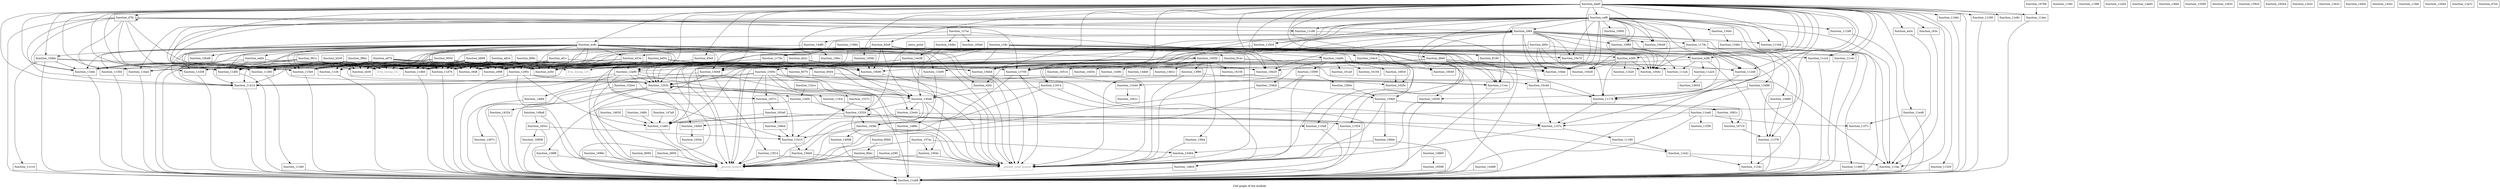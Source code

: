 digraph "Call graph of the module." {
  label="Call graph of the module.";
  node [shape=record];

  Node_function_10bb4 [label="{function_10bb4}"];
  Node_function_10bd8 [label="{function_10bd8}"];
  Node_function_114ec [label="{function_114ec}"];
  Node_function_10c44 [label="{function_10c44}"];
  Node_function_10d80 [label="{function_10d80}"];
  Node_function_10ddc [label="{function_10ddc}"];
  Node_function_11520 [label="{function_11520}"];
  Node_function_10e70 [label="{function_10e70}"];
  Node_function_10f00 [label="{function_10f00}"];
  Node_function_11304 [label="{function_11304}"];
  Node_function_11b6c [label="{function_11b6c}"];
  Node_function_11554 [label="{function_11554}"];
  Node_function_dad0 [label="{function_dad0}"];
  Node_function_e280 [label="{function_e280}"];
  Node_function_11344 [label="{function_11344}"];
  Node_function_1044c [label="{function_1044c}"];
  Node_function_11260 [label="{function_11260}"];
  Node_function_115a8 [label="{function_115a8}"];
  Node_function_115e0 [label="{function_115e0}"];
  Node_function_10f80 [label="{function_10f80}"];
  Node_function_11614 [label="{function_11614}"];
  Node_function_11ba4 [label="{function_11ba4}"];
  Node_function_11378 [label="{function_11378}"];
  Node_function_116fc [label="{function_116fc}"];
  Node_function_e29c [label="{function_e29c}"];
  Node_function_e2f8 [label="{function_e2f8}"];
  Node_function_e360 [label="{function_e360}"];
  Node_function_1107c [label="{function_1107c}"];
  Node_function_1170c [label="{function_1170c}"];
  Node_function_113ac [label="{function_113ac}"];
  Node_function_11bdc [label="{function_11bdc}"];
  Node_function_113e0 [label="{function_113e0}"];
  Node_function_11c14 [label="{function_11c14}"];
  Node_function_11414 [label="{function_11414}"];
  Node_function_117dc [label="{function_117dc}"];
  Node_function_e430 [label="{function_e430}"];
  Node_function_11178 [label="{function_11178}"];
  Node_function_e50c [label="{function_e50c}"];
  Node_function_104ec [label="{function_104ec}"];
  Node_function_11884 [label="{function_11884}"];
  Node_function_11190 [label="{function_11190}"];
  Node_function_11920 [label="{function_11920}"];
  Node_function_119f8 [label="{function_119f8}"];
  Node_function_e534 [label="{function_e534}"];
  Node_function_ea3c [label="{function_ea3c}"];
  Node_function_11c90 [label="{function_11c90}"];
  Node_function_1058c [label="{function_1058c}"];
  Node_function_11290 [label="{function_11290}"];
  Node_function_11a08 [label="{function_11a08}"];
  Node_function_111a4 [label="{function_111a4}"];
  Node_function_11a24 [label="{function_11a24}"];
  Node_function_ea64 [label="{function_ea64}"];
  Node_function_111b8 [label="{function_111b8}"];
  Node_function_eb2c [label="{function_eb2c}"];
  Node_function_11480 [label="{function_11480}"];
  Node_function_10b20 [label="{function_10b20}"];
  Node_function_11a54 [label="{function_11a54}"];
  Node_function_112d0 [label="{function_112d0}"];
  Node_function_11a60 [label="{function_11a60}"];
  Node_function_11b00 [label="{function_11b00}"];
  Node_function_ec8c [label="{function_ec8c}"];
  Node_function_111ec [label="{function_111ec}"];
  Node_function_10428 [label="{function_10428}"];
  Node_function_10b48 [label="{function_10b48}"];
  Node_function_11cfc [label="{function_11cfc}"];
  Node_function_11b10 [label="{function_11b10}"];
  Node_function_1124c [label="{function_1124c}"];
  Node_function_11cc4 [label="{function_11cc4}"];
  Node_function_10b90 [label="{function_10b90}"];
  Node_function_11b20 [label="{function_11b20}"];
  Node_function_11b44 [label="{function_11b44}"];
  Node_function_14860 [label="{function_14860}"];
  Node_function_1488c [label="{function_1488c}"];
  Node_function_148c0 [label="{function_148c0}"];
  Node_function_148f4 [label="{function_148f4}"];
  Node_function_14934 [label="{function_14934}"];
  Node_function_14948 [label="{function_14948}"];
  Node_function_1497c [label="{function_1497c}"];
  Node_function_149a8 [label="{function_149a8}"];
  Node_function_14a84 [label="{function_14a84}"];
  Node_function_14a94 [label="{function_14a94}"];
  Node_function_14dbc [label="{function_14dbc}"];
  Node_function_14df0 [label="{function_14df0}"];
  Node_function_14e38 [label="{function_14e38}"];
  Node_function_14fd0 [label="{function_14fd0}"];
  Node_function_14fec [label="{function_14fec}"];
  Node_function_1500c [label="{function_1500c}"];
  Node_function_152e4 [label="{function_152e4}"];
  Node_function_1537c [label="{function_1537c}"];
  Node_function_15484 [label="{function_15484}"];
  Node_function_154b4 [label="{function_154b4}"];
  Node_function_15580 [label="{function_15580}"];
  Node_function_15590 [label="{function_15590}"];
  Node_function_1563c [label="{function_1563c}"];
  Node_function_1564c [label="{function_1564c}"];
  Node_function_157ac [label="{function_157ac}"];
  Node_function_159c0 [label="{function_159c0}"];
  Node_function_159e0 [label="{function_159e0}"];
  Node_function_15b0c [label="{function_15b0c}"];
  Node_function_15bb0 [label="{function_15bb0}"];
  Node_function_16040 [label="{function_16040}"];
  Node_function_160a0 [label="{function_160a0}"];
  Node_function_160c0 [label="{function_160c0}"];
  Node_function_16104 [label="{function_16104}"];
  Node_function_16150 [label="{function_16150}"];
  Node_function_161a0 [label="{function_161a0}"];
  Node_function_1628c [label="{function_1628c}"];
  Node_function_1637c [label="{function_1637c}"];
  Node_function_163a0 [label="{function_163a0}"];
  Node_function_1641c [label="{function_1641c}"];
  Node_function_16514 [label="{function_16514}"];
  Node_function_16544 [label="{function_16544}"];
  Node_function_1654c [label="{function_1654c}"];
  Node_function_16598 [label="{function_16598}"];
  Node_function_165cc [label="{function_165cc}"];
  Node_function_16710 [label="{function_16710}"];
  Node_function_16768 [label="{function_16768}"];
  Node_function_1681c [label="{function_1681c}"];
  Node_function_1684c [label="{function_1684c}"];
  Node_function_168e4 [label="{function_168e4}"];
  Node_function_16908 [label="{function_16908}"];
  Node_function_1696c [label="{function_1696c}"];
  Node_llvm_bswap_i32 [color="gray50", fontcolor="gray50", label="{llvm_bswap_i32}"];
  Node_llvm_bswap_i16 [color="gray50", fontcolor="gray50", label="{llvm_bswap_i16}"];
  Node_function_12a90 [label="{function_12a90}"];
  Node_function_12e2c [label="{function_12e2c}"];
  Node_function_12e44 [label="{function_12e44}"];
  Node_function_12ef4 [label="{function_12ef4}"];
  Node_function_130a8 [label="{function_130a8}"];
  Node_function_132cc [label="{function_132cc}"];
  Node_function_13324 [label="{function_13324}"];
  Node_function_1343c [label="{function_1343c}"];
  Node_function_13488 [label="{function_13488}"];
  Node_function_13648 [label="{function_13648}"];
  Node_function_13700 [label="{function_13700}"];
  Node_function_137ac [label="{function_137ac}"];
  Node_function_138f8 [label="{function_138f8}"];
  Node_function_13f14 [label="{function_13f14}"];
  Node_function_13f90 [label="{function_13f90}"];
  Node_function_13fe4 [label="{function_13fe4}"];
  Node_function_14050 [label="{function_14050}"];
  Node_function_14324 [label="{function_14324}"];
  Node_function_1438c [label="{function_1438c}"];
  Node_function_1440c [label="{function_1440c}"];
  Node_function_1442c [label="{function_1442c}"];
  Node_function_14454 [label="{function_14454}"];
  Node_function_14468 [label="{function_14468}"];
  Node_function_1449c [label="{function_1449c}"];
  Node_function_144b0 [label="{function_144b0}"];
  Node_function_144c4 [label="{function_144c4}"];
  Node_function_14558 [label="{function_14558}"];
  Node_function_145b0 [label="{function_145b0}"];
  Node_function_1461c [label="{function_1461c}"];
  Node_function_14630 [label="{function_14630}"];
  Node_function_146fc [label="{function_146fc}"];
  Node_function_147a8 [label="{function_147a8}"];
  Node_function_1344c [label="{function_1344c}"];
  Node_function_1346c [label="{function_1346c}"];
  Node_function_11d38 [label="{function_11d38}"];
  Node_function_11d70 [label="{function_11d70}"];
  Node_function_11db0 [label="{function_11db0}"];
  Node_function_11df4 [label="{function_11df4}"];
  Node_function_11e2c [label="{function_11e2c}"];
  Node_function_11e48 [label="{function_11e48}"];
  Node_function_11e8c [label="{function_11e8c}"];
  Node_function_11ea0 [label="{function_11ea0}"];
  Node_function_11f58 [label="{function_11f58}"];
  Node_function_11f7c [label="{function_11f7c}"];
  Node_function_11fa0 [label="{function_11fa0}"];
  Node_function_11fc4 [label="{function_11fc4}"];
  Node_function_1203c [label="{function_1203c}"];
  Node_function_12944 [label="{function_12944}"];
  Node_function_1295c [label="{function_1295c}"];
  Node_function_12a7c [label="{function_12a7c}"];
  Node___pseudo_branch [color="gray50", fontcolor="gray50", label="{__pseudo_branch}"];
  Node___pseudo_cond_branch [color="gray50", fontcolor="gray50", label="{__pseudo_cond_branch}"];
  Node_function_8094 [label="{function_8094}"];
  Node_function_80b0 [label="{function_80b0}"];
  Node_function_80ec [label="{function_80ec}"];
  Node_entry_point [label="{entry_point}"];
  Node_function_8190 [label="{function_8190}"];
  Node_function_81ec [label="{function_81ec}"];
  Node_function_82e8 [label="{function_82e8}"];
  Node_function_8504 [label="{function_8504}"];
  Node_function_8570 [label="{function_8570}"];
  Node_function_85e0 [label="{function_85e0}"];
  Node_function_896c [label="{function_896c}"];
  Node_function_9000 [label="{function_9000}"];
  Node_function_961c [label="{function_961c}"];
  Node_function_98bc [label="{function_98bc}"];
  Node_function_a070 [label="{function_a070}"];
  Node_function_11c4c [label="{function_11c4c}"];
  Node_function_a824 [label="{function_a824}"];
  Node_function_af1c [label="{function_af1c}"];
  Node_function_b5c8 [label="{function_b5c8}"];
  Node_function_b868 [label="{function_b868}"];
  Node_function_bd54 [label="{function_bd54}"];
  Node_function_c18c [label="{function_c18c}"];
  Node_function_c848 [label="{function_c848}"];
  Node_function_c898 [label="{function_c898}"];
  Node_function_c93c [label="{function_c93c}"];
  Node_function_c964 [label="{function_c964}"];
  Node_function_cef8 [label="{function_cef8}"];
  Node_function_d7e4 [label="{function_d7e4}"];
  Node_function_d7fc [label="{function_d7fc}"];
  Node_function_d950 [label="{function_d950}"];
  Node_function_d95c [label="{function_d95c}"];
  Node_function_d9e0 [label="{function_d9e0}"];
  Node_function_10bb4 -> Node___pseudo_cond_branch;
  Node_function_114ec -> Node_function_11a08;
  Node_function_10c44 -> Node_function_1107c;
  Node_function_10c44 -> Node_function_11178;
  Node_function_10d80 -> Node_function_11378;
  Node_function_10ddc -> Node_function_115e0;
  Node_function_10ddc -> Node_function_11bdc;
  Node_function_10ddc -> Node_function_11c14;
  Node_function_10ddc -> Node_function_11a08;
  Node_function_10ddc -> Node_function_11df4;
  Node_function_11520 -> Node_function_11a08;
  Node_function_11304 -> Node_function_11a08;
  Node_function_11b6c -> Node_function_11a08;
  Node_function_11554 -> Node_function_11a08;
  Node_function_dad0 -> Node_function_10bb4;
  Node_function_dad0 -> Node_function_114ec;
  Node_function_dad0 -> Node_function_10ddc;
  Node_function_dad0 -> Node_function_11520;
  Node_function_dad0 -> Node_function_11304;
  Node_function_dad0 -> Node_function_11b6c;
  Node_function_dad0 -> Node_function_1044c;
  Node_function_dad0 -> Node_function_115a8;
  Node_function_dad0 -> Node_function_115e0;
  Node_function_dad0 -> Node_function_e29c;
  Node_function_dad0 -> Node_function_e2f8;
  Node_function_dad0 -> Node_function_e360;
  Node_function_dad0 -> Node_function_113ac;
  Node_function_dad0 -> Node_function_11bdc;
  Node_function_dad0 -> Node_function_11414;
  Node_function_dad0 -> Node_function_11178;
  Node_function_dad0 -> Node_function_104ec;
  Node_function_dad0 -> Node_function_ea3c;
  Node_function_dad0 -> Node_function_1058c;
  Node_function_dad0 -> Node_function_11290;
  Node_function_dad0 -> Node_function_11a08;
  Node_function_dad0 -> Node_function_10b20;
  Node_function_dad0 -> Node_function_112d0;
  Node_function_dad0 -> Node_function_ec8c;
  Node_function_dad0 -> Node_function_10428;
  Node_function_dad0 -> Node_function_10b48;
  Node_function_dad0 -> Node_function_11cc4;
  Node_function_dad0 -> Node_function_13648;
  Node_function_dad0 -> Node_function_13700;
  Node_function_dad0 -> Node_function_11d38;
  Node_function_dad0 -> Node_function_11df4;
  Node_function_dad0 -> Node_function_11e48;
  Node_function_dad0 -> Node_function_11e8c;
  Node_function_dad0 -> Node_function_11ea0;
  Node_function_dad0 -> Node___pseudo_cond_branch;
  Node_function_dad0 -> Node_function_82e8;
  Node_function_dad0 -> Node_function_85e0;
  Node_function_dad0 -> Node_function_11c4c;
  Node_function_dad0 -> Node_function_c93c;
  Node_function_dad0 -> Node_function_cef8;
  Node_function_dad0 -> Node_function_d7fc;
  Node_function_dad0 -> Node_function_d9e0;
  Node_function_e280 -> Node___pseudo_branch;
  Node_function_e280 -> Node___pseudo_cond_branch;
  Node_function_11344 -> Node_function_11a08;
  Node_function_11260 -> Node_function_113e0;
  Node_function_115a8 -> Node_function_11a08;
  Node_function_115e0 -> Node_function_11a08;
  Node_function_10f80 -> Node_function_1107c;
  Node_function_10f80 -> Node_function_11178;
  Node_function_11614 -> Node_function_11a08;
  Node_function_11614 -> Node_function_130a8;
  Node_function_11614 -> Node___pseudo_branch;
  Node_function_11ba4 -> Node_function_11a08;
  Node_function_11378 -> Node_function_11a08;
  Node_function_e2f8 -> Node_function_11260;
  Node_function_e2f8 -> Node_function_111a4;
  Node_function_e2f8 -> Node_function_11a24;
  Node_function_e2f8 -> Node_function_1124c;
  Node_function_e360 -> Node_function_1044c;
  Node_function_e360 -> Node_function_11178;
  Node_function_e360 -> Node_function_104ec;
  Node_function_e360 -> Node_function_10b20;
  Node_function_e360 -> Node_function_10428;
  Node_function_e360 -> Node_function_11b20;
  Node_function_1107c -> Node_function_11190;
  Node_function_1107c -> Node___pseudo_cond_branch;
  Node_function_1170c -> Node_function_130a8;
  Node_function_1170c -> Node_function_1203c;
  Node_function_1170c -> Node_function_1295c;
  Node_function_113ac -> Node_function_11a08;
  Node_function_11bdc -> Node_function_11a08;
  Node_function_113e0 -> Node_function_11a08;
  Node_function_11c14 -> Node_function_11a08;
  Node_function_11414 -> Node_function_11a08;
  Node_function_117dc -> Node_function_1170c;
  Node_function_117dc -> Node_function_11a08;
  Node_function_117dc -> Node_function_11480;
  Node_function_117dc -> Node_function_14558;
  Node_function_11178 -> Node_function_1107c;
  Node_function_e50c -> Node_function_130a8;
  Node_function_e50c -> Node___pseudo_cond_branch;
  Node_function_11884 -> Node_function_1170c;
  Node_function_11884 -> Node_function_11414;
  Node_function_11884 -> Node_function_11a08;
  Node_function_11884 -> Node_function_14558;
  Node_function_11190 -> Node_function_11e2c;
  Node_function_11920 -> Node_function_144c4;
  Node_function_11920 -> Node___pseudo_branch;
  Node_function_e534 -> Node_function_10bb4;
  Node_function_e534 -> Node_function_11304;
  Node_function_e534 -> Node_function_115e0;
  Node_function_e534 -> Node_function_e29c;
  Node_function_e534 -> Node_function_11bdc;
  Node_function_e534 -> Node_function_11414;
  Node_function_e534 -> Node_function_10b20;
  Node_function_e534 -> Node_function_11cfc;
  Node_function_e534 -> Node_function_12a90;
  Node_function_e534 -> Node_function_130a8;
  Node_function_e534 -> Node_function_13700;
  Node_function_e534 -> Node_function_11d38;
  Node_function_e534 -> Node_function_11df4;
  Node_function_e534 -> Node_function_1295c;
  Node_function_e534 -> Node___pseudo_cond_branch;
  Node_function_ea3c -> Node_function_113ac;
  Node_function_11c90 -> Node_function_11a08;
  Node_function_1058c -> Node_function_10b90;
  Node_function_1058c -> Node_function_1203c;
  Node_function_11290 -> Node_function_11a08;
  Node_function_11a24 -> Node_function_14934;
  Node_function_ea64 -> Node_function_10bb4;
  Node_function_ea64 -> Node_function_11bdc;
  Node_function_ea64 -> Node_function_11414;
  Node_function_ea64 -> Node_function_11df4;
  Node_function_ea64 -> Node___pseudo_cond_branch;
  Node_function_111b8 -> Node_function_11a08;
  Node_function_eb2c -> Node_function_10b20;
  Node_function_eb2c -> Node_function_10b90;
  Node_function_eb2c -> Node_function_12a90;
  Node_function_eb2c -> Node_function_1203c;
  Node_function_11480 -> Node_function_11a08;
  Node_function_10b20 -> Node___pseudo_cond_branch;
  Node_function_112d0 -> Node_function_11a08;
  Node_function_11a60 -> Node___pseudo_branch;
  Node_function_11b00 -> Node_function_15bb0;
  Node_function_ec8c -> Node_function_10bd8;
  Node_function_ec8c -> Node_function_10ddc;
  Node_function_ec8c -> Node_function_11304;
  Node_function_ec8c -> Node_function_1044c;
  Node_function_ec8c -> Node_function_11260;
  Node_function_ec8c -> Node_function_115e0;
  Node_function_ec8c -> Node_function_e29c;
  Node_function_ec8c -> Node_function_e2f8;
  Node_function_ec8c -> Node_function_11bdc;
  Node_function_ec8c -> Node_function_11414;
  Node_function_ec8c -> Node_function_11178;
  Node_function_ec8c -> Node_function_e50c;
  Node_function_ec8c -> Node_function_104ec;
  Node_function_ec8c -> Node_function_e534;
  Node_function_ec8c -> Node_function_11a08;
  Node_function_ec8c -> Node_function_ea64;
  Node_function_ec8c -> Node_function_eb2c;
  Node_function_ec8c -> Node_function_112d0;
  Node_function_ec8c -> Node_function_11b00;
  Node_function_ec8c -> Node_function_10428;
  Node_function_ec8c -> Node_function_11cfc;
  Node_function_ec8c -> Node_function_11b10;
  Node_function_ec8c -> Node_function_11cc4;
  Node_function_ec8c -> Node_llvm_bswap_i32;
  Node_function_ec8c -> Node_function_13648;
  Node_function_ec8c -> Node_function_11d38;
  Node_function_ec8c -> Node_function_11d70;
  Node_function_ec8c -> Node_function_11db0;
  Node_function_ec8c -> Node_function_11df4;
  Node_function_ec8c -> Node_function_1295c;
  Node_function_ec8c -> Node___pseudo_cond_branch;
  Node_function_ec8c -> Node_function_11c4c;
  Node_function_ec8c -> Node_function_c848;
  Node_function_ec8c -> Node_function_c898;
  Node_function_111ec -> Node_function_11a08;
  Node_function_11cfc -> Node_function_11a08;
  Node_function_11b10 -> Node_function_15bb0;
  Node_function_11cc4 -> Node_function_11a08;
  Node_function_10b90 -> Node___pseudo_cond_branch;
  Node_function_11b44 -> Node_function_1641c;
  Node_function_14860 -> Node_function_16598;
  Node_function_1488c -> Node_function_11a08;
  Node_function_148c0 -> Node_function_11a08;
  Node_function_148f4 -> Node_function_11a08;
  Node_function_14948 -> Node_function_11a08;
  Node_function_1497c -> Node_function_11a08;
  Node_function_149a8 -> Node_function_165cc;
  Node_function_149a8 -> Node___pseudo_branch;
  Node_function_14a94 -> Node_function_11a60;
  Node_function_14a94 -> Node_function_154b4;
  Node_function_14a94 -> Node_function_15590;
  Node_function_14a94 -> Node_function_159e0;
  Node_function_14a94 -> Node_function_16040;
  Node_function_14a94 -> Node_function_160c0;
  Node_function_14a94 -> Node_function_16104;
  Node_function_14a94 -> Node_function_161a0;
  Node_function_14a94 -> Node_function_1628c;
  Node_function_14a94 -> Node_function_12a90;
  Node_function_14a94 -> Node_function_1203c;
  Node_function_14dbc -> Node_function_14e38;
  Node_function_14dbc -> Node_function_130a8;
  Node_function_14dbc -> Node___pseudo_cond_branch;
  Node_function_14df0 -> Node_function_14fec;
  Node_function_14df0 -> Node_function_1295c;
  Node_function_14e38 -> Node_function_115e0;
  Node_function_14e38 -> Node_function_1564c;
  Node_function_14e38 -> Node___pseudo_branch;
  Node_function_14e38 -> Node___pseudo_cond_branch;
  Node_function_14fec -> Node_function_1500c;
  Node_function_1500c -> Node_function_11414;
  Node_function_1500c -> Node_function_11a08;
  Node_function_1500c -> Node_function_111ec;
  Node_function_1500c -> Node_function_1537c;
  Node_function_1500c -> Node_function_1637c;
  Node_function_1500c -> Node_function_130a8;
  Node_function_1500c -> Node_function_1203c;
  Node_function_1500c -> Node___pseudo_branch;
  Node_function_152e4 -> Node_function_11a08;
  Node_function_152e4 -> Node_function_1637c;
  Node_function_1537c -> Node_function_11b10;
  Node_function_15484 -> Node___pseudo_cond_branch;
  Node_function_154b4 -> Node_function_159e0;
  Node_function_154b4 -> Node___pseudo_branch;
  Node_function_15590 -> Node_function_15b0c;
  Node_function_15590 -> Node___pseudo_branch;
  Node_function_15590 -> Node___pseudo_cond_branch;
  Node_function_1564c -> Node___pseudo_branch;
  Node_function_1564c -> Node___pseudo_cond_branch;
  Node_function_157ac -> Node_function_15484;
  Node_function_157ac -> Node_function_1564c;
  Node_function_157ac -> Node___pseudo_branch;
  Node_function_159e0 -> Node_function_16710;
  Node_function_159e0 -> Node_function_1681c;
  Node_function_159e0 -> Node_function_1684c;
  Node_function_159e0 -> Node___pseudo_cond_branch;
  Node_function_15b0c -> Node_function_159e0;
  Node_function_15bb0 -> Node___pseudo_branch;
  Node_function_15bb0 -> Node___pseudo_cond_branch;
  Node_function_160c0 -> Node_function_1628c;
  Node_function_16150 -> Node_function_1628c;
  Node_function_1637c -> Node_function_163a0;
  Node_function_163a0 -> Node_function_11554;
  Node_function_163a0 -> Node_function_11a60;
  Node_function_163a0 -> Node_function_168e4;
  Node_function_16598 -> Node_function_11a08;
  Node_function_165cc -> Node_function_11a08;
  Node_function_165cc -> Node_function_11b10;
  Node_function_165cc -> Node_function_16908;
  Node_function_16710 -> Node_function_11378;
  Node_function_16768 -> Node_function_114ec;
  Node_function_1681c -> Node_function_16710;
  Node_function_1684c -> Node_function_11a08;
  Node_function_1684c -> Node_function_15484;
  Node_function_168e4 -> Node_function_11b10;
  Node_function_16908 -> Node_function_11a08;
  Node_function_1696c -> Node___pseudo_branch;
  Node_function_12a90 -> Node_function_11a08;
  Node_function_12a90 -> Node_function_11b10;
  Node_function_12a90 -> Node_function_148f4;
  Node_function_12a90 -> Node_function_130a8;
  Node_function_12a90 -> Node_function_13324;
  Node_function_12a90 -> Node_function_1203c;
  Node_function_12a90 -> Node___pseudo_branch;
  Node_function_12e44 -> Node_function_1107c;
  Node_function_12e44 -> Node_function_145b0;
  Node_function_12ef4 -> Node_function_13324;
  Node_function_12ef4 -> Node_function_138f8;
  Node_function_130a8 -> Node_function_1488c;
  Node_function_130a8 -> Node_function_12e44;
  Node_function_130a8 -> Node_function_13324;
  Node_function_130a8 -> Node___pseudo_branch;
  Node_function_130a8 -> Node___pseudo_cond_branch;
  Node_function_132cc -> Node_function_12e44;
  Node_function_132cc -> Node_function_12ef4;
  Node_function_13324 -> Node_function_115a8;
  Node_function_13324 -> Node_function_11a60;
  Node_function_13324 -> Node_function_13324;
  Node_function_13324 -> Node_function_1438c;
  Node_function_13324 -> Node_function_11e2c;
  Node_function_13324 -> Node___pseudo_branch;
  Node_function_13324 -> Node___pseudo_cond_branch;
  Node_function_13488 -> Node_function_1107c;
  Node_function_13488 -> Node_function_11178;
  Node_function_13488 -> Node_function_11a08;
  Node_function_13648 -> Node_function_1497c;
  Node_function_13648 -> Node_function_13f14;
  Node_function_13648 -> Node___pseudo_branch;
  Node_function_13648 -> Node___pseudo_cond_branch;
  Node_function_13700 -> Node_function_148c0;
  Node_function_13700 -> Node_function_1438c;
  Node_function_13700 -> Node___pseudo_cond_branch;
  Node_function_137ac -> Node_function_14a94;
  Node_function_137ac -> Node_function_14dbc;
  Node_function_137ac -> Node_function_14df0;
  Node_function_137ac -> Node_function_160a0;
  Node_function_138f8 -> Node_function_11a08;
  Node_function_138f8 -> Node___pseudo_branch;
  Node_function_13f14 -> Node___pseudo_branch;
  Node_function_13f14 -> Node___pseudo_cond_branch;
  Node_function_13f90 -> Node_function_11414;
  Node_function_13f90 -> Node_function_111ec;
  Node_function_13f90 -> Node___pseudo_cond_branch;
  Node_function_13fe4 -> Node___pseudo_cond_branch;
  Node_function_14050 -> Node_function_11a60;
  Node_function_14050 -> Node_function_16150;
  Node_function_14050 -> Node_function_16514;
  Node_function_14050 -> Node_function_13648;
  Node_function_14050 -> Node_function_13f90;
  Node_function_14050 -> Node_function_13fe4;
  Node_function_14050 -> Node_function_14454;
  Node_function_14050 -> Node_function_1449c;
  Node_function_14050 -> Node_function_144b0;
  Node_function_14050 -> Node_function_1461c;
  Node_function_14050 -> Node___pseudo_branch;
  Node_function_14050 -> Node___pseudo_cond_branch;
  Node_function_14324 -> Node_function_11a08;
  Node_function_1438c -> Node_function_11b10;
  Node_function_1438c -> Node_function_14948;
  Node_function_14468 -> Node_function_11a08;
  Node_function_144c4 -> Node_function_11a08;
  Node_function_144c4 -> Node_function_11b00;
  Node_function_144c4 -> Node_function_16040;
  Node_function_14558 -> Node_function_11a08;
  Node_function_14558 -> Node___pseudo_cond_branch;
  Node_function_145b0 -> Node_function_1654c;
  Node_function_14630 -> Node_function_11a60;
  Node_function_146fc -> Node_function_11a60;
  Node_function_147a8 -> Node_function_11a60;
  Node_function_1344c -> Node_function_1346c;
  Node_function_1346c -> Node_function_13488;
  Node_function_11d38 -> Node_function_11a08;
  Node_function_11d70 -> Node_function_11a08;
  Node_function_11db0 -> Node_function_11a08;
  Node_function_11df4 -> Node_function_11a08;
  Node_function_11e2c -> Node_function_113ac;
  Node_function_11e2c -> Node_function_1124c;
  Node_function_11e48 -> Node_function_11a08;
  Node_function_11e48 -> Node_function_11f7c;
  Node_function_11ea0 -> Node_function_11a08;
  Node_function_11ea0 -> Node_function_1438c;
  Node_function_11ea0 -> Node_function_11f58;
  Node_function_11ea0 -> Node_function_11f7c;
  Node_function_11fc4 -> Node___pseudo_cond_branch;
  Node_function_1203c -> Node_function_11a08;
  Node_function_1203c -> Node_function_12ef4;
  Node_function_1203c -> Node_function_130a8;
  Node_function_1203c -> Node_function_13324;
  Node_function_1203c -> Node_function_14324;
  Node_function_1203c -> Node_function_145b0;
  Node_function_1203c -> Node_function_11fc4;
  Node_function_1203c -> Node_function_1203c;
  Node_function_1203c -> Node___pseudo_branch;
  Node_function_1295c -> Node_function_1107c;
  Node_function_1295c -> Node_function_11a08;
  Node_function_1295c -> Node_function_11a60;
  Node_function_1295c -> Node_function_1203c;
  Node_function_1295c -> Node___pseudo_branch;
  Node_function_8094 -> Node___pseudo_branch;
  Node_function_80b0 -> Node_function_80ec;
  Node_function_80ec -> Node___pseudo_branch;
  Node_function_80ec -> Node___pseudo_cond_branch;
  Node_entry_point -> Node_function_13324;
  Node_entry_point -> Node_function_14050;
  Node_function_81ec -> Node_function_113ac;
  Node_function_81ec -> Node_function_111a4;
  Node_function_81ec -> Node_function_112d0;
  Node_function_81ec -> Node_function_13648;
  Node_function_81ec -> Node_function_13700;
  Node_function_81ec -> Node___pseudo_branch;
  Node_function_82e8 -> Node_function_11a08;
  Node_function_82e8 -> Node_function_10b90;
  Node_function_82e8 -> Node_llvm_bswap_i32;
  Node_function_82e8 -> Node_function_130a8;
  Node_function_82e8 -> Node_function_1295c;
  Node_function_82e8 -> Node___pseudo_cond_branch;
  Node_function_82e8 -> Node_function_81ec;
  Node_function_8504 -> Node_function_11b44;
  Node_function_8570 -> Node_function_10c44;
  Node_function_85e0 -> Node_function_12a90;
  Node_function_85e0 -> Node_function_1295c;
  Node_function_896c -> Node_function_115e0;
  Node_function_896c -> Node_function_e29c;
  Node_function_896c -> Node_function_e430;
  Node_function_896c -> Node_function_10b90;
  Node_function_896c -> Node_llvm_bswap_i32;
  Node_function_896c -> Node_function_11d70;
  Node_function_896c -> Node_function_11db0;
  Node_function_896c -> Node_function_11df4;
  Node_function_896c -> Node_function_1295c;
  Node_function_896c -> Node_function_8570;
  Node_function_896c -> Node_function_c848;
  Node_function_896c -> Node_function_c898;
  Node_function_9000 -> Node_function_115e0;
  Node_function_9000 -> Node_function_e29c;
  Node_function_9000 -> Node_function_e430;
  Node_function_9000 -> Node_llvm_bswap_i32;
  Node_function_9000 -> Node_function_11d70;
  Node_function_9000 -> Node_function_11db0;
  Node_function_9000 -> Node_function_11df4;
  Node_function_9000 -> Node_function_1295c;
  Node_function_9000 -> Node_function_8570;
  Node_function_9000 -> Node_function_c848;
  Node_function_9000 -> Node_function_c898;
  Node_function_961c -> Node_function_11ba4;
  Node_function_961c -> Node_function_e29c;
  Node_function_961c -> Node_function_11bdc;
  Node_function_961c -> Node_function_e430;
  Node_function_961c -> Node_llvm_bswap_i32;
  Node_function_961c -> Node_function_11d38;
  Node_function_961c -> Node_function_11df4;
  Node_function_961c -> Node_function_1295c;
  Node_function_961c -> Node_function_8570;
  Node_function_98bc -> Node_function_11260;
  Node_function_98bc -> Node_function_115e0;
  Node_function_98bc -> Node_function_e29c;
  Node_function_98bc -> Node_function_11bdc;
  Node_function_98bc -> Node_function_11414;
  Node_function_98bc -> Node_function_e430;
  Node_function_98bc -> Node_function_11cfc;
  Node_function_98bc -> Node_llvm_bswap_i32;
  Node_function_98bc -> Node_function_11d70;
  Node_function_98bc -> Node_function_11db0;
  Node_function_98bc -> Node_function_11df4;
  Node_function_98bc -> Node_function_1203c;
  Node_function_98bc -> Node_function_1295c;
  Node_function_98bc -> Node_function_8570;
  Node_function_98bc -> Node_function_c848;
  Node_function_98bc -> Node_function_c898;
  Node_function_a070 -> Node_function_11260;
  Node_function_a070 -> Node_function_115e0;
  Node_function_a070 -> Node_function_e29c;
  Node_function_a070 -> Node_function_11bdc;
  Node_function_a070 -> Node_function_11414;
  Node_function_a070 -> Node_function_e430;
  Node_function_a070 -> Node_function_11cfc;
  Node_function_a070 -> Node_llvm_bswap_i32;
  Node_function_a070 -> Node_function_11d70;
  Node_function_a070 -> Node_function_11db0;
  Node_function_a070 -> Node_function_11df4;
  Node_function_a070 -> Node_function_1203c;
  Node_function_a070 -> Node_function_1295c;
  Node_function_a070 -> Node_function_8570;
  Node_function_a070 -> Node_function_c848;
  Node_function_a070 -> Node_function_c898;
  Node_function_11c4c -> Node_function_11a08;
  Node_function_a824 -> Node_function_115e0;
  Node_function_a824 -> Node_function_e29c;
  Node_function_a824 -> Node_function_e430;
  Node_function_a824 -> Node_llvm_bswap_i32;
  Node_function_a824 -> Node_function_11d70;
  Node_function_a824 -> Node_function_11db0;
  Node_function_a824 -> Node_function_11df4;
  Node_function_a824 -> Node_function_1295c;
  Node_function_a824 -> Node_function_8504;
  Node_function_a824 -> Node_function_8570;
  Node_function_a824 -> Node_function_c848;
  Node_function_a824 -> Node_function_c898;
  Node_function_af1c -> Node_function_115e0;
  Node_function_af1c -> Node_function_e29c;
  Node_function_af1c -> Node_llvm_bswap_i32;
  Node_function_af1c -> Node_function_11d70;
  Node_function_af1c -> Node_function_11db0;
  Node_function_af1c -> Node_function_11df4;
  Node_function_af1c -> Node_function_1295c;
  Node_function_af1c -> Node_function_8504;
  Node_function_af1c -> Node_function_8570;
  Node_function_af1c -> Node_function_c848;
  Node_function_af1c -> Node_function_c898;
  Node_function_b5c8 -> Node_function_11ba4;
  Node_function_b5c8 -> Node_function_e29c;
  Node_function_b5c8 -> Node_function_11bdc;
  Node_function_b5c8 -> Node_function_e430;
  Node_function_b5c8 -> Node_llvm_bswap_i32;
  Node_function_b5c8 -> Node_function_11d38;
  Node_function_b5c8 -> Node_function_11df4;
  Node_function_b5c8 -> Node_function_1295c;
  Node_function_b5c8 -> Node_function_8570;
  Node_function_b868 -> Node_function_115e0;
  Node_function_b868 -> Node_function_e29c;
  Node_function_b868 -> Node_function_e430;
  Node_function_b868 -> Node_llvm_bswap_i32;
  Node_function_b868 -> Node_llvm_bswap_i16;
  Node_function_b868 -> Node_function_11d70;
  Node_function_b868 -> Node_function_11db0;
  Node_function_b868 -> Node_function_11df4;
  Node_function_b868 -> Node_function_1295c;
  Node_function_b868 -> Node_function_8570;
  Node_function_b868 -> Node_function_c848;
  Node_function_b868 -> Node_function_c898;
  Node_function_bd54 -> Node_function_115e0;
  Node_function_bd54 -> Node_function_e29c;
  Node_function_bd54 -> Node_function_104ec;
  Node_function_bd54 -> Node_function_10428;
  Node_function_bd54 -> Node_function_10b90;
  Node_function_bd54 -> Node_llvm_bswap_i32;
  Node_function_bd54 -> Node_function_11d70;
  Node_function_bd54 -> Node_function_11db0;
  Node_function_bd54 -> Node_function_11df4;
  Node_function_bd54 -> Node_function_1295c;
  Node_function_bd54 -> Node_function_8570;
  Node_function_bd54 -> Node_function_c848;
  Node_function_bd54 -> Node_function_c898;
  Node_function_c18c -> Node_function_10e70;
  Node_function_c18c -> Node_function_1044c;
  Node_function_c18c -> Node_function_115e0;
  Node_function_c18c -> Node_function_11378;
  Node_function_c18c -> Node_function_e29c;
  Node_function_c18c -> Node_function_e360;
  Node_function_c18c -> Node_function_104ec;
  Node_function_c18c -> Node_function_10b20;
  Node_function_c18c -> Node_function_111ec;
  Node_function_c18c -> Node_function_10428;
  Node_function_c18c -> Node_function_10b90;
  Node_function_c18c -> Node_function_11b44;
  Node_function_c18c -> Node_llvm_bswap_i16;
  Node_function_c18c -> Node_function_11d70;
  Node_function_c18c -> Node_function_11db0;
  Node_function_c18c -> Node_function_11df4;
  Node_function_c18c -> Node_function_1295c;
  Node_function_c18c -> Node_function_8190;
  Node_function_c18c -> Node_function_8570;
  Node_function_c18c -> Node_function_c848;
  Node_function_c18c -> Node_function_c898;
  Node_function_c93c -> Node_function_113ac;
  Node_function_c964 -> Node_function_10bb4;
  Node_function_c964 -> Node_function_10c44;
  Node_function_c964 -> Node_function_10d80;
  Node_function_c964 -> Node_function_10e70;
  Node_function_c964 -> Node_function_11344;
  Node_function_c964 -> Node_function_1044c;
  Node_function_c964 -> Node_function_115e0;
  Node_function_c964 -> Node_function_10f80;
  Node_function_c964 -> Node_function_11614;
  Node_function_c964 -> Node_function_113ac;
  Node_function_c964 -> Node_function_117dc;
  Node_function_c964 -> Node_function_104ec;
  Node_function_c964 -> Node_function_11920;
  Node_function_c964 -> Node_function_10b20;
  Node_function_c964 -> Node_function_11a60;
  Node_function_c964 -> Node_function_111ec;
  Node_function_c964 -> Node_function_10428;
  Node_function_c964 -> Node_function_10b48;
  Node_function_c964 -> Node_function_13700;
  Node_function_cef8 -> Node_function_10bb4;
  Node_function_cef8 -> Node_function_10e70;
  Node_function_cef8 -> Node_function_10f00;
  Node_function_cef8 -> Node_function_11344;
  Node_function_cef8 -> Node_function_1044c;
  Node_function_cef8 -> Node_function_11260;
  Node_function_cef8 -> Node_function_115e0;
  Node_function_cef8 -> Node_function_10f80;
  Node_function_cef8 -> Node_function_11614;
  Node_function_cef8 -> Node_function_11ba4;
  Node_function_cef8 -> Node_function_11378;
  Node_function_cef8 -> Node_function_113ac;
  Node_function_cef8 -> Node_function_117dc;
  Node_function_cef8 -> Node_function_104ec;
  Node_function_cef8 -> Node_function_11920;
  Node_function_cef8 -> Node_function_11c90;
  Node_function_cef8 -> Node_function_111a4;
  Node_function_cef8 -> Node_function_111b8;
  Node_function_cef8 -> Node_function_112d0;
  Node_function_cef8 -> Node_function_111ec;
  Node_function_cef8 -> Node_function_10428;
  Node_function_cef8 -> Node_function_10b48;
  Node_function_cef8 -> Node_function_1124c;
  Node_function_cef8 -> Node_function_13700;
  Node_function_cef8 -> Node_function_1344c;
  Node_function_cef8 -> Node_function_11df4;
  Node_function_cef8 -> Node_function_1203c;
  Node_function_cef8 -> Node___pseudo_cond_branch;
  Node_function_cef8 -> Node_function_c964;
  Node_function_d7fc -> Node_function_115e0;
  Node_function_d7fc -> Node_function_11ba4;
  Node_function_d7fc -> Node_function_11bdc;
  Node_function_d7fc -> Node_function_11414;
  Node_function_d7fc -> Node_function_11c90;
  Node_function_d7fc -> Node_function_11a08;
  Node_function_d7fc -> Node_function_13700;
  Node_function_d7fc -> Node_function_11db0;
  Node_function_d7fc -> Node_function_11df4;
  Node_function_d7fc -> Node_function_c964;
  Node_function_d7fc -> Node_function_d7fc;
  Node_function_d950 -> Node___pseudo_branch;
  Node_function_d95c -> Node_function_1044c;
  Node_function_d95c -> Node_function_e29c;
  Node_function_d95c -> Node_function_11178;
  Node_function_d95c -> Node_function_e50c;
  Node_function_d95c -> Node_function_104ec;
  Node_function_d95c -> Node_function_e534;
  Node_function_d95c -> Node_function_10428;
  Node_function_d9e0 -> Node_function_11554;
  Node_function_d9e0 -> Node_function_1044c;
  Node_function_d9e0 -> Node_function_104ec;
  Node_function_d9e0 -> Node_function_112d0;
  Node_function_d9e0 -> Node_function_111ec;
  Node_function_d9e0 -> Node_function_10428;
  Node_function_d9e0 -> Node_function_13648;
  Node_function_d9e0 -> Node_function_13700;
  Node_function_d9e0 -> Node___pseudo_branch;
}
